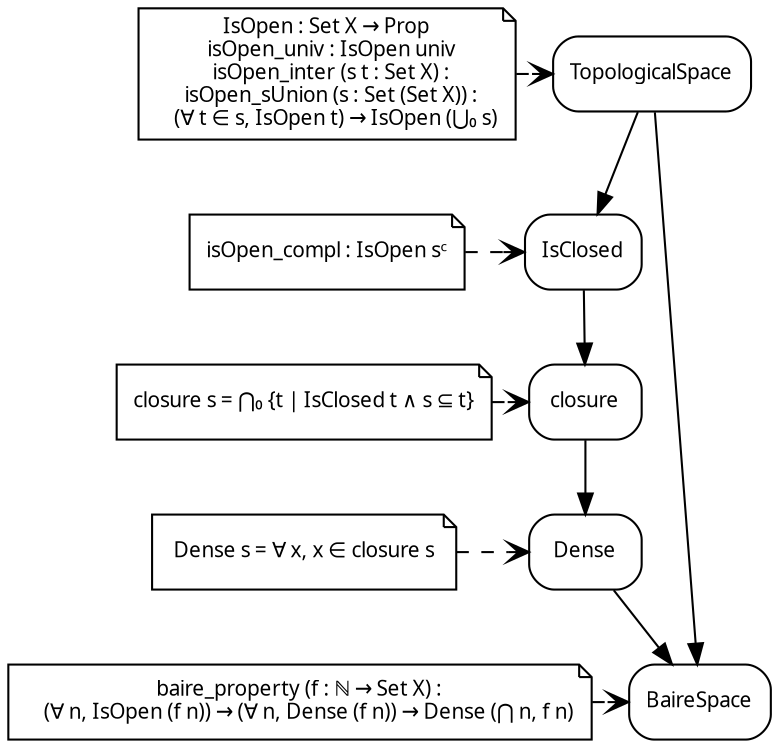 digraph Topology {
  rankdir=TB
  node [fontname="JetBrains Mono", fontsize=10, shape=box, style=rounded]

  # === Main nodes (only names) ===
  TopologicalSpace [label="TopologicalSpace"]
  IsClosed [label="IsClosed"]
  closure [label="closure"]
  Dense [label="Dense"]
  BaireSpace [label="BaireSpace"]

  # === Notes (detailed explanations) ===
  note_TopologicalSpace [shape=note, label=
  "IsOpen : Set X → Prop
  isOpen_univ : IsOpen univ
  isOpen_inter (s t : Set X) :
  isOpen_sUnion (s : Set (Set X)) :
    (∀ t ∈ s, IsOpen t) → IsOpen (⋃₀ s)"]

  note_IsClosed [shape=note, label=
  "isOpen_compl : IsOpen sᶜ"]

  note_closure [shape=note, label=
  "closure s = ⋂₀ {t | IsClosed t ∧ s ⊆ t}"]

  note_Dense [shape=note, label=
  " Dense s = ∀ x, x ∈ closure s "]

  note_BaireSpace [shape=note, label=
  "baire_property (f : ℕ → Set X) :
    (∀ n, IsOpen (f n)) → (∀ n, Dense (f n)) → Dense (⋂ n, f n)"]

  # === Relationships between definitions ===
  TopologicalSpace -> IsClosed
  IsClosed -> closure
  closure -> Dense
  Dense -> BaireSpace
  TopologicalSpace -> BaireSpace

  # === Notes connections (dashed) ===
  note_TopologicalSpace -> TopologicalSpace [style=dashed, arrowhead=open]
  note_IsClosed -> IsClosed [style=dashed, arrowhead=open]
  note_closure -> closure [style=dashed, arrowhead=open]
  note_Dense -> Dense [style=dashed, arrowhead=open]
  note_BaireSpace -> BaireSpace [style=dashed, arrowhead=open]


  # === Invisible edges between notes to align them ===
  note_TopologicalSpace -> note_IsClosed [style=invis]
  note_IsClosed -> note_closure [style=invis]
  note_closure -> note_Dense [style=invis]
  note_Dense -> note_BaireSpace [style=invis]

  # === Rank alignment (same level for each concept + note) ===
  {rank=same; TopologicalSpace; note_TopologicalSpace}
  {rank=same; IsClosed; note_IsClosed}
  {rank=same; closure; note_closure}
  {rank=same; Dense; note_Dense}
  {rank=same; BaireSpace; note_BaireSpace}
}
